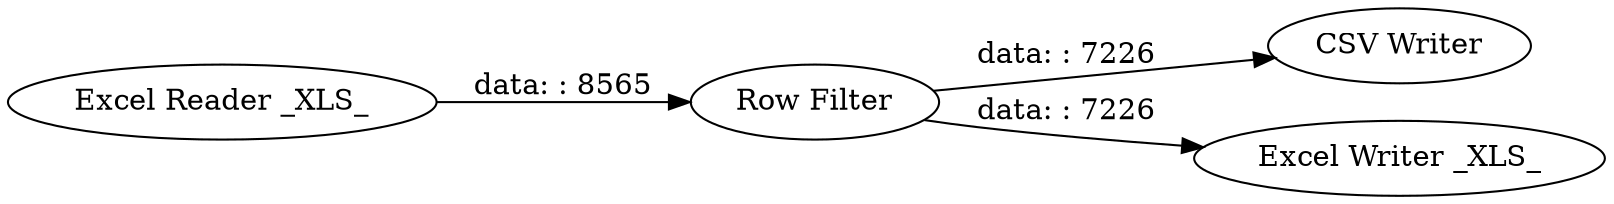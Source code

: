 digraph {
	"8763733627469143856_20" [label="Excel Reader _XLS_"]
	"8763733627469143856_14" [label="CSV Writer"]
	"8763733627469143856_16" [label="Excel Writer _XLS_"]
	"8763733627469143856_17" [label="Row Filter"]
	"8763733627469143856_17" -> "8763733627469143856_14" [label="data: : 7226"]
	"8763733627469143856_17" -> "8763733627469143856_16" [label="data: : 7226"]
	"8763733627469143856_20" -> "8763733627469143856_17" [label="data: : 8565"]
	rankdir=LR
}
